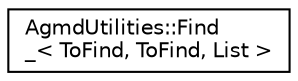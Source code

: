 digraph "Graphical Class Hierarchy"
{
  edge [fontname="Helvetica",fontsize="10",labelfontname="Helvetica",labelfontsize="10"];
  node [fontname="Helvetica",fontsize="10",shape=record];
  rankdir="LR";
  Node1 [label="AgmdUtilities::Find\l_\< ToFind, ToFind, List \>",height=0.2,width=0.4,color="black", fillcolor="white", style="filled",URL="$struct_agmd_utilities_1_1_find___3_01_to_find_00_01_to_find_00_01_list_01_4.html"];
}
